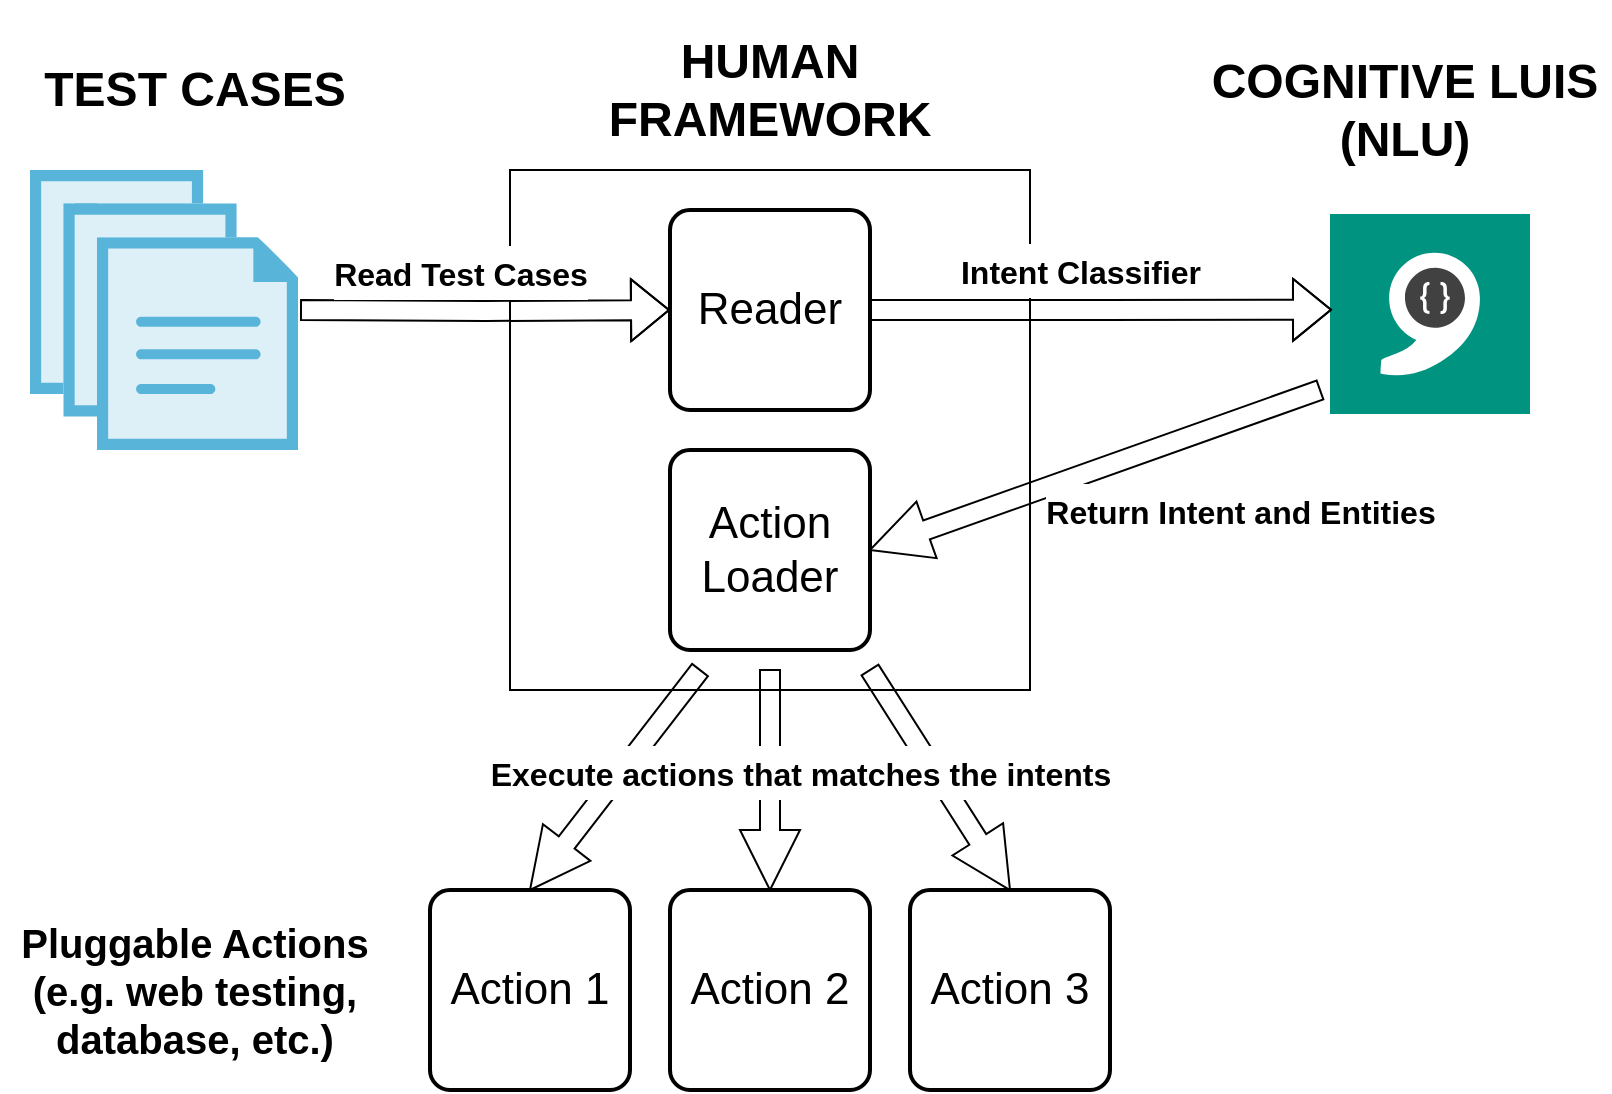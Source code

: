 <mxfile version="11.1.2" type="device"><diagram id="54CwHRPU0D9u2xi9zb-l" name="Page-1"><mxGraphModel dx="868" dy="435" grid="1" gridSize="10" guides="1" tooltips="1" connect="1" arrows="1" fold="1" page="1" pageScale="1" pageWidth="850" pageHeight="1100" math="0" shadow="0"><root><mxCell id="0"/><mxCell id="1" parent="0"/><mxCell id="5r7WBYAfUYpkL-p30Cbb-9" value="" style="whiteSpace=wrap;html=1;aspect=fixed;" vertex="1" parent="1"><mxGeometry x="285" y="140" width="260" height="260" as="geometry"/></mxCell><mxCell id="5r7WBYAfUYpkL-p30Cbb-25" style="edgeStyle=orthogonalEdgeStyle;shape=arrow;rounded=0;orthogonalLoop=1;jettySize=auto;html=1;entryX=0.5;entryY=0;entryDx=0;entryDy=0;" edge="1" parent="1" target="5r7WBYAfUYpkL-p30Cbb-5"><mxGeometry relative="1" as="geometry"><mxPoint x="415" y="390" as="sourcePoint"/><mxPoint x="442.5" y="463" as="targetPoint"/><Array as="points"><mxPoint x="373" y="400"/><mxPoint x="373" y="445"/><mxPoint x="288" y="445"/><mxPoint x="288" y="450"/><mxPoint x="443" y="450"/><mxPoint x="443" y="463"/></Array></mxGeometry></mxCell><mxCell id="5r7WBYAfUYpkL-p30Cbb-15" style="edgeStyle=orthogonalEdgeStyle;rounded=0;orthogonalLoop=1;jettySize=auto;html=1;shape=flexArrow;" edge="1" parent="1" target="5r7WBYAfUYpkL-p30Cbb-2"><mxGeometry relative="1" as="geometry"><mxPoint x="180" y="210" as="sourcePoint"/></mxGeometry></mxCell><mxCell id="5r7WBYAfUYpkL-p30Cbb-32" value="&lt;b&gt;&lt;font style=&quot;font-size: 16px&quot;&gt;Read Test Cases&lt;/font&gt;&lt;/b&gt;" style="text;html=1;resizable=0;points=[];align=center;verticalAlign=middle;labelBackgroundColor=#ffffff;fontSize=22;" vertex="1" connectable="0" parent="5r7WBYAfUYpkL-p30Cbb-15"><mxGeometry x="-0.33" y="1" relative="1" as="geometry"><mxPoint x="18" y="-19" as="offset"/></mxGeometry></mxCell><mxCell id="5r7WBYAfUYpkL-p30Cbb-1" value="" style="aspect=fixed;html=1;perimeter=none;align=center;shadow=0;dashed=0;image;fontSize=12;image=img/lib/mscae/Files.svg;" vertex="1" parent="1"><mxGeometry x="45" y="140" width="134" height="140" as="geometry"/></mxCell><mxCell id="5r7WBYAfUYpkL-p30Cbb-23" style="edgeStyle=orthogonalEdgeStyle;shape=arrow;rounded=0;orthogonalLoop=1;jettySize=auto;html=1;entryX=0.5;entryY=0;entryDx=0;entryDy=0;" edge="1" parent="1" target="5r7WBYAfUYpkL-p30Cbb-4"><mxGeometry relative="1" as="geometry"><mxPoint x="380" y="390" as="sourcePoint"/><Array as="points"><mxPoint x="380" y="432"/><mxPoint x="295" y="432"/></Array></mxGeometry></mxCell><mxCell id="5r7WBYAfUYpkL-p30Cbb-3" value="Action Loader" style="strokeWidth=2;rounded=1;arcSize=10;whiteSpace=wrap;html=1;align=center;fontSize=22;" vertex="1" parent="1"><mxGeometry x="365" y="280" width="100" height="100" as="geometry"/></mxCell><mxCell id="5r7WBYAfUYpkL-p30Cbb-4" value="Action 1" style="strokeWidth=2;rounded=1;arcSize=10;whiteSpace=wrap;html=1;align=center;fontSize=22;" vertex="1" parent="1"><mxGeometry x="245" y="500" width="100" height="100" as="geometry"/></mxCell><mxCell id="5r7WBYAfUYpkL-p30Cbb-5" value="Action 2" style="strokeWidth=2;rounded=1;arcSize=10;whiteSpace=wrap;html=1;align=center;fontSize=22;" vertex="1" parent="1"><mxGeometry x="365" y="500" width="100" height="100" as="geometry"/></mxCell><mxCell id="5r7WBYAfUYpkL-p30Cbb-6" value="Action 3" style="strokeWidth=2;rounded=1;arcSize=10;whiteSpace=wrap;html=1;align=center;fontSize=22;" vertex="1" parent="1"><mxGeometry x="485" y="500" width="100" height="100" as="geometry"/></mxCell><mxCell id="5r7WBYAfUYpkL-p30Cbb-22" style="edgeStyle=orthogonalEdgeStyle;shape=arrow;rounded=0;orthogonalLoop=1;jettySize=auto;html=1;entryX=1;entryY=0.5;entryDx=0;entryDy=0;" edge="1" parent="1" target="5r7WBYAfUYpkL-p30Cbb-3"><mxGeometry relative="1" as="geometry"><mxPoint x="690" y="250" as="sourcePoint"/></mxGeometry></mxCell><mxCell id="5r7WBYAfUYpkL-p30Cbb-30" value="&lt;font style=&quot;font-size: 16px&quot;&gt;&lt;b&gt;Return Intent and Entities&lt;/b&gt;&lt;/font&gt;" style="text;html=1;resizable=0;points=[];align=center;verticalAlign=middle;labelBackgroundColor=#ffffff;fontSize=22;" vertex="1" connectable="0" parent="5r7WBYAfUYpkL-p30Cbb-22"><mxGeometry x="-0.062" y="26" relative="1" as="geometry"><mxPoint x="46" y="29" as="offset"/></mxGeometry></mxCell><mxCell id="5r7WBYAfUYpkL-p30Cbb-8" value="" style="aspect=fixed;html=1;perimeter=none;align=center;shadow=0;dashed=0;image;fontSize=12;image=img/lib/mscae/Cognitive_Services_luis.svg;" vertex="1" parent="1"><mxGeometry x="695" y="162" width="100" height="100" as="geometry"/></mxCell><mxCell id="5r7WBYAfUYpkL-p30Cbb-10" value="&lt;h1&gt;&lt;b&gt;TEST CASES&lt;/b&gt;&lt;/h1&gt;" style="text;html=1;strokeColor=none;fillColor=none;align=center;verticalAlign=middle;whiteSpace=wrap;rounded=0;" vertex="1" parent="1"><mxGeometry x="45" y="90" width="165" height="20" as="geometry"/></mxCell><mxCell id="5r7WBYAfUYpkL-p30Cbb-11" value="&lt;h1&gt;HUMAN FRAMEWORK&lt;/h1&gt;" style="text;html=1;strokeColor=none;fillColor=none;align=center;verticalAlign=middle;whiteSpace=wrap;rounded=0;" vertex="1" parent="1"><mxGeometry x="350" y="80" width="130" height="40" as="geometry"/></mxCell><mxCell id="5r7WBYAfUYpkL-p30Cbb-12" value="&lt;h1&gt;COGNITIVE LUIS (NLU)&lt;/h1&gt;" style="text;html=1;strokeColor=none;fillColor=none;align=center;verticalAlign=middle;whiteSpace=wrap;rounded=0;" vertex="1" parent="1"><mxGeometry x="630" y="100" width="205" height="20" as="geometry"/></mxCell><mxCell id="5r7WBYAfUYpkL-p30Cbb-13" value="Pluggable Actions &lt;br style=&quot;font-size: 20px;&quot;&gt;(e.g. web testing, database, etc.)" style="text;html=1;strokeColor=none;fillColor=none;align=center;verticalAlign=middle;whiteSpace=wrap;rounded=0;fontSize=20;fontStyle=1" vertex="1" parent="1"><mxGeometry x="30" y="505" width="195" height="90" as="geometry"/></mxCell><mxCell id="5r7WBYAfUYpkL-p30Cbb-17" style="edgeStyle=orthogonalEdgeStyle;rounded=0;orthogonalLoop=1;jettySize=auto;html=1;entryX=0.01;entryY=0.479;entryDx=0;entryDy=0;entryPerimeter=0;shape=flexArrow;exitX=1;exitY=0.5;exitDx=0;exitDy=0;" edge="1" parent="1" source="5r7WBYAfUYpkL-p30Cbb-2" target="5r7WBYAfUYpkL-p30Cbb-8"><mxGeometry relative="1" as="geometry"/></mxCell><mxCell id="5r7WBYAfUYpkL-p30Cbb-31" value="&lt;font size=&quot;1&quot;&gt;&lt;b style=&quot;font-size: 16px&quot;&gt;Intent Classifier&lt;/b&gt;&lt;/font&gt;" style="text;html=1;resizable=0;points=[];align=center;verticalAlign=middle;labelBackgroundColor=#ffffff;fontSize=22;" vertex="1" connectable="0" parent="5r7WBYAfUYpkL-p30Cbb-17"><mxGeometry x="-0.195" y="1" relative="1" as="geometry"><mxPoint x="12" y="-19" as="offset"/></mxGeometry></mxCell><mxCell id="5r7WBYAfUYpkL-p30Cbb-2" value="Reader" style="strokeWidth=2;rounded=1;arcSize=10;whiteSpace=wrap;html=1;align=center;fontSize=22;" vertex="1" parent="1"><mxGeometry x="365" y="160" width="100" height="100" as="geometry"/></mxCell><mxCell id="5r7WBYAfUYpkL-p30Cbb-24" style="edgeStyle=orthogonalEdgeStyle;shape=arrow;rounded=0;orthogonalLoop=1;jettySize=auto;html=1;entryX=0.5;entryY=0;entryDx=0;entryDy=0;" edge="1" parent="1" target="5r7WBYAfUYpkL-p30Cbb-6"><mxGeometry relative="1" as="geometry"><mxPoint x="465" y="390" as="sourcePoint"/><mxPoint x="535" y="463" as="targetPoint"/><Array as="points"><mxPoint x="465" y="445"/><mxPoint x="380" y="445"/><mxPoint x="380" y="463"/><mxPoint x="535" y="463"/></Array></mxGeometry></mxCell><mxCell id="5r7WBYAfUYpkL-p30Cbb-33" value="&lt;font style=&quot;font-size: 16px&quot;&gt;&lt;b&gt;Execute actions that matches the intents&lt;/b&gt;&lt;/font&gt;" style="text;html=1;resizable=0;points=[];align=center;verticalAlign=middle;labelBackgroundColor=#ffffff;fontSize=22;" vertex="1" connectable="0" parent="5r7WBYAfUYpkL-p30Cbb-24"><mxGeometry x="-0.872" y="19" relative="1" as="geometry"><mxPoint x="-54" y="28" as="offset"/></mxGeometry></mxCell></root></mxGraphModel></diagram></mxfile>